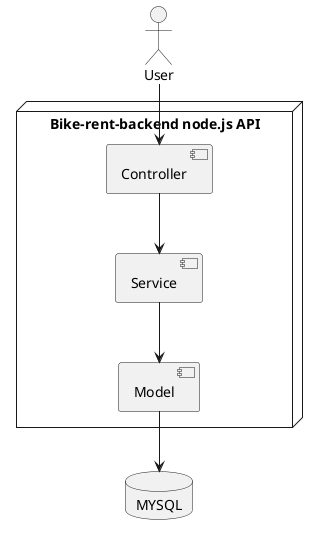 @startuml system-design
actor "User" as user
node "Bike-rent-backend node.js API" {
    component "Controller" as controller
    component "Service" as service
    component "Model" as model
}
database "MYSQL" as database

user --> controller
controller --> service
service --> model
model --> database

@enduml